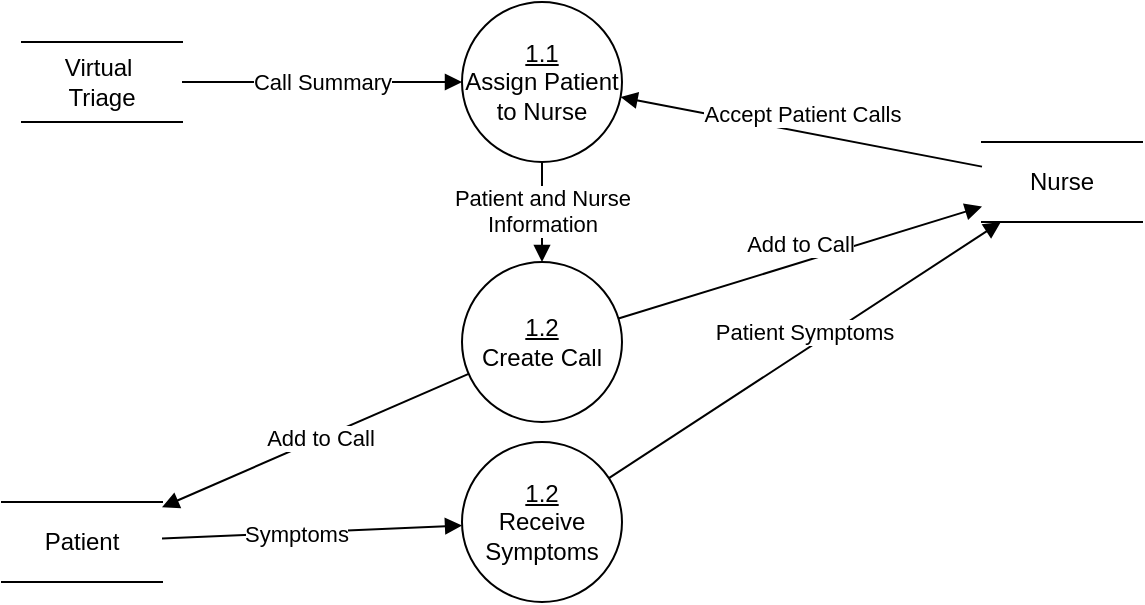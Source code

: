 <mxfile version="24.8.3">
  <diagram name="Page-1" id="vVjtMNGr27E8e1KqsNhG">
    <mxGraphModel dx="833" dy="872" grid="1" gridSize="10" guides="1" tooltips="1" connect="1" arrows="1" fold="1" page="1" pageScale="1" pageWidth="850" pageHeight="1100" math="0" shadow="0">
      <root>
        <mxCell id="0" />
        <mxCell id="1" parent="0" />
        <mxCell id="hgNfzg_kcoW2ZR8ERpB9-3" value="" style="html=1;verticalAlign=bottom;endArrow=block;curved=0;rounded=0;" parent="1" source="hgNfzg_kcoW2ZR8ERpB9-16" target="hgNfzg_kcoW2ZR8ERpB9-4" edge="1">
          <mxGeometry width="80" relative="1" as="geometry">
            <mxPoint x="140" y="110" as="sourcePoint" />
            <mxPoint x="281.459" y="149.294" as="targetPoint" />
          </mxGeometry>
        </mxCell>
        <mxCell id="_1LceMURKqLPQZNsW5OT-1" value="Call Summary" style="edgeLabel;html=1;align=center;verticalAlign=middle;resizable=0;points=[];" vertex="1" connectable="0" parent="hgNfzg_kcoW2ZR8ERpB9-3">
          <mxGeometry x="-0.143" y="3" relative="1" as="geometry">
            <mxPoint x="10" y="3" as="offset" />
          </mxGeometry>
        </mxCell>
        <mxCell id="hgNfzg_kcoW2ZR8ERpB9-4" value="&lt;u&gt;1.1&lt;/u&gt;&lt;div&gt;Assign Patient to Nurse&lt;/div&gt;" style="ellipse;whiteSpace=wrap;html=1;aspect=fixed;" parent="1" vertex="1">
          <mxGeometry x="280" y="120" width="80" height="80" as="geometry" />
        </mxCell>
        <mxCell id="hgNfzg_kcoW2ZR8ERpB9-5" value="Nurse" style="shape=partialRectangle;whiteSpace=wrap;html=1;left=0;right=0;fillColor=none;" parent="1" vertex="1">
          <mxGeometry x="540" y="190" width="80" height="40" as="geometry" />
        </mxCell>
        <mxCell id="hgNfzg_kcoW2ZR8ERpB9-6" value="Accept Patient Calls" style="html=1;verticalAlign=bottom;endArrow=block;curved=0;rounded=0;" parent="1" source="hgNfzg_kcoW2ZR8ERpB9-5" target="hgNfzg_kcoW2ZR8ERpB9-4" edge="1">
          <mxGeometry width="80" relative="1" as="geometry">
            <mxPoint x="410" y="130" as="sourcePoint" />
            <mxPoint x="359.28" y="167.554" as="targetPoint" />
          </mxGeometry>
        </mxCell>
        <mxCell id="hgNfzg_kcoW2ZR8ERpB9-7" value="&lt;u&gt;1.2&lt;/u&gt;&lt;div&gt;Receive Symptoms&lt;/div&gt;" style="ellipse;whiteSpace=wrap;html=1;aspect=fixed;" parent="1" vertex="1">
          <mxGeometry x="280" y="340" width="80" height="80" as="geometry" />
        </mxCell>
        <mxCell id="hgNfzg_kcoW2ZR8ERpB9-9" value="&lt;u&gt;1.2&lt;/u&gt;&lt;div&gt;Create Call&lt;/div&gt;" style="ellipse;whiteSpace=wrap;html=1;aspect=fixed;" parent="1" vertex="1">
          <mxGeometry x="280" y="250" width="80" height="80" as="geometry" />
        </mxCell>
        <mxCell id="hgNfzg_kcoW2ZR8ERpB9-10" value="Patient" style="shape=partialRectangle;whiteSpace=wrap;html=1;left=0;right=0;fillColor=none;" parent="1" vertex="1">
          <mxGeometry x="50" y="370" width="80" height="40" as="geometry" />
        </mxCell>
        <mxCell id="hgNfzg_kcoW2ZR8ERpB9-11" value="" style="html=1;verticalAlign=bottom;endArrow=block;curved=0;rounded=0;" parent="1" source="hgNfzg_kcoW2ZR8ERpB9-10" target="hgNfzg_kcoW2ZR8ERpB9-7" edge="1">
          <mxGeometry width="80" relative="1" as="geometry">
            <mxPoint x="160" y="400" as="sourcePoint" />
            <mxPoint x="240" y="400" as="targetPoint" />
          </mxGeometry>
        </mxCell>
        <mxCell id="_1LceMURKqLPQZNsW5OT-3" value="Symptoms" style="edgeLabel;html=1;align=center;verticalAlign=middle;resizable=0;points=[];" vertex="1" connectable="0" parent="hgNfzg_kcoW2ZR8ERpB9-11">
          <mxGeometry x="-0.111" relative="1" as="geometry">
            <mxPoint as="offset" />
          </mxGeometry>
        </mxCell>
        <mxCell id="hgNfzg_kcoW2ZR8ERpB9-12" value="Patient Symptoms" style="html=1;verticalAlign=bottom;endArrow=block;curved=0;rounded=0;" parent="1" source="hgNfzg_kcoW2ZR8ERpB9-7" target="hgNfzg_kcoW2ZR8ERpB9-5" edge="1">
          <mxGeometry width="80" relative="1" as="geometry">
            <mxPoint x="390" y="340" as="sourcePoint" />
            <mxPoint x="470" y="340" as="targetPoint" />
          </mxGeometry>
        </mxCell>
        <mxCell id="hgNfzg_kcoW2ZR8ERpB9-13" value="Add to Call" style="html=1;verticalAlign=bottom;endArrow=block;curved=0;rounded=0;" parent="1" source="hgNfzg_kcoW2ZR8ERpB9-9" target="hgNfzg_kcoW2ZR8ERpB9-5" edge="1">
          <mxGeometry width="80" relative="1" as="geometry">
            <mxPoint x="130" y="270" as="sourcePoint" />
            <mxPoint x="210" y="270" as="targetPoint" />
          </mxGeometry>
        </mxCell>
        <mxCell id="hgNfzg_kcoW2ZR8ERpB9-14" value="" style="html=1;verticalAlign=bottom;endArrow=block;curved=0;rounded=0;" parent="1" source="hgNfzg_kcoW2ZR8ERpB9-9" target="hgNfzg_kcoW2ZR8ERpB9-10" edge="1">
          <mxGeometry width="80" relative="1" as="geometry">
            <mxPoint x="160" y="280" as="sourcePoint" />
            <mxPoint x="240" y="280" as="targetPoint" />
          </mxGeometry>
        </mxCell>
        <mxCell id="_1LceMURKqLPQZNsW5OT-4" value="Add to Call" style="edgeLabel;html=1;align=center;verticalAlign=middle;resizable=0;points=[];" vertex="1" connectable="0" parent="hgNfzg_kcoW2ZR8ERpB9-14">
          <mxGeometry x="-0.031" relative="1" as="geometry">
            <mxPoint as="offset" />
          </mxGeometry>
        </mxCell>
        <mxCell id="hgNfzg_kcoW2ZR8ERpB9-15" value="Patient and Nurse&lt;div&gt;Information&lt;/div&gt;" style="html=1;verticalAlign=bottom;endArrow=block;curved=0;rounded=0;" parent="1" source="hgNfzg_kcoW2ZR8ERpB9-4" target="hgNfzg_kcoW2ZR8ERpB9-9" edge="1">
          <mxGeometry x="0.6" width="80" relative="1" as="geometry">
            <mxPoint x="180" y="190" as="sourcePoint" />
            <mxPoint x="260" y="190" as="targetPoint" />
            <mxPoint as="offset" />
          </mxGeometry>
        </mxCell>
        <mxCell id="hgNfzg_kcoW2ZR8ERpB9-16" value="Virtual&amp;nbsp;&lt;div&gt;Triage&lt;/div&gt;" style="shape=partialRectangle;whiteSpace=wrap;html=1;left=0;right=0;fillColor=none;" parent="1" vertex="1">
          <mxGeometry x="60" y="140" width="80" height="40" as="geometry" />
        </mxCell>
      </root>
    </mxGraphModel>
  </diagram>
</mxfile>
